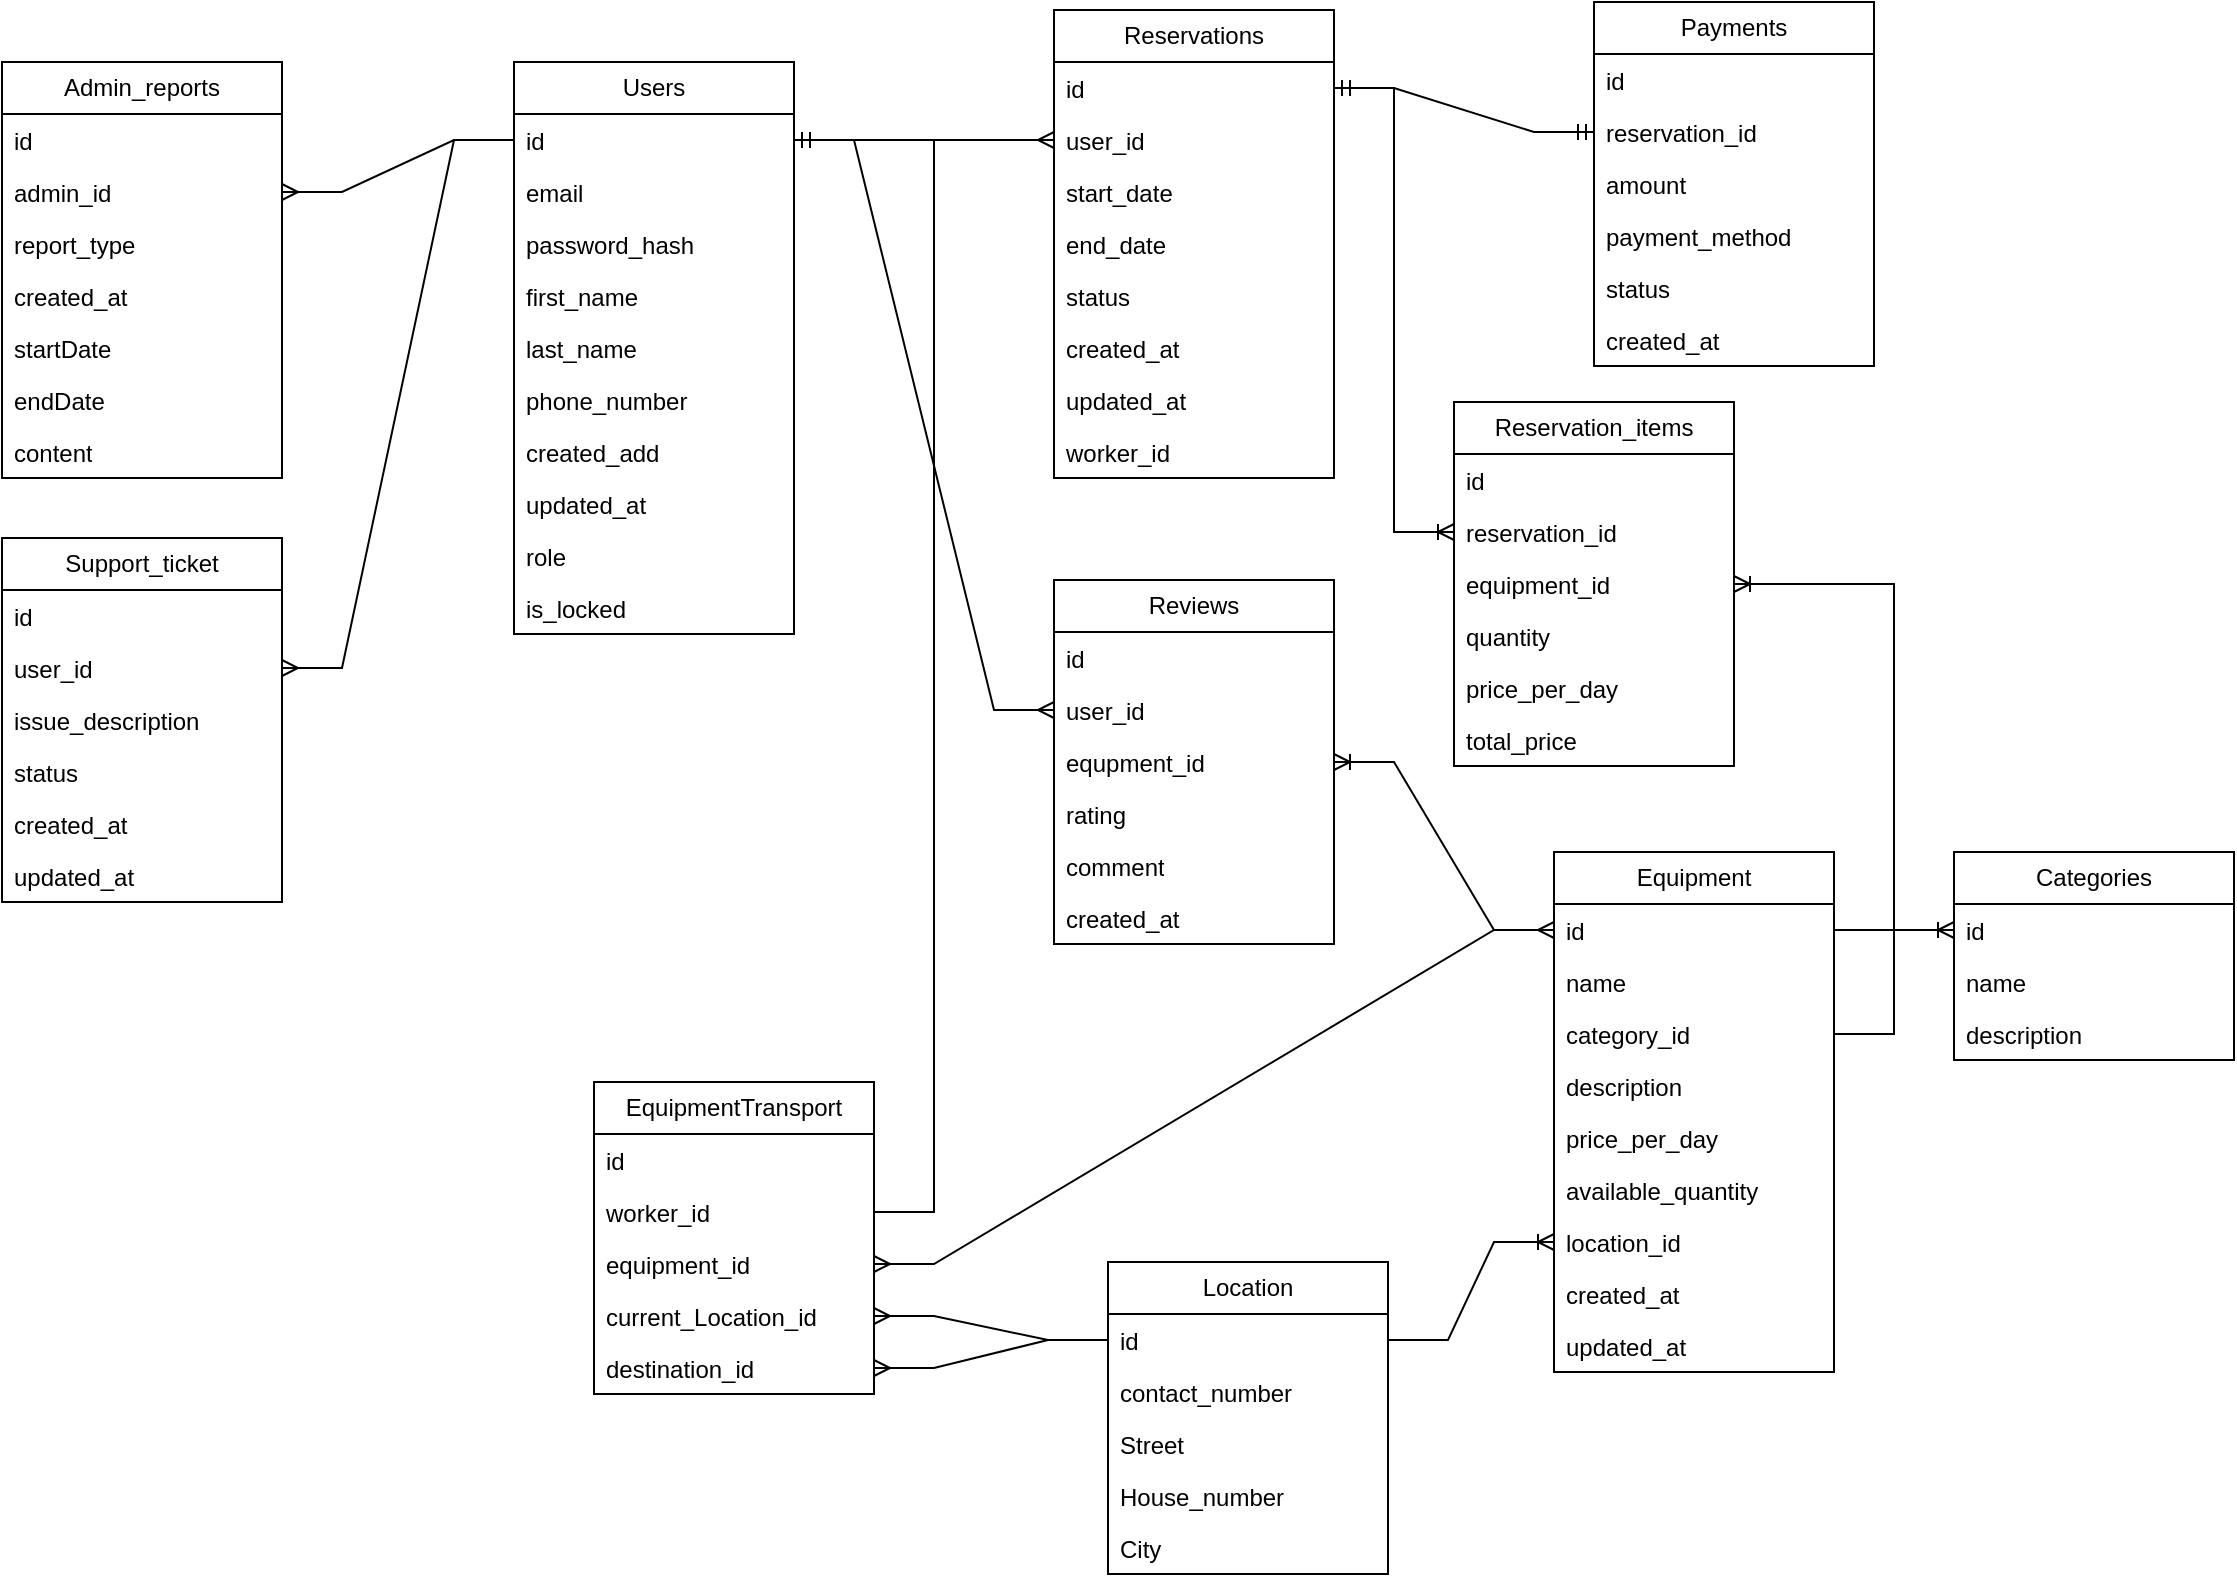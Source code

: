 <mxfile version="26.1.0">
  <diagram name="Strona-1" id="MyiOzyXwQdfnBbzx_jU6">
    <mxGraphModel dx="1634" dy="882" grid="1" gridSize="10" guides="1" tooltips="1" connect="1" arrows="1" fold="1" page="1" pageScale="1" pageWidth="827" pageHeight="1169" math="0" shadow="0">
      <root>
        <mxCell id="0" />
        <mxCell id="1" parent="0" />
        <mxCell id="W9ljbtYXkl2DSb1IsSb1-1" value="Users" style="swimlane;fontStyle=0;childLayout=stackLayout;horizontal=1;startSize=26;fillColor=none;horizontalStack=0;resizeParent=1;resizeParentMax=0;resizeLast=0;collapsible=1;marginBottom=0;whiteSpace=wrap;html=1;" parent="1" vertex="1">
          <mxGeometry x="530" y="60" width="140" height="286" as="geometry" />
        </mxCell>
        <mxCell id="W9ljbtYXkl2DSb1IsSb1-2" value="id" style="text;strokeColor=none;fillColor=none;align=left;verticalAlign=top;spacingLeft=4;spacingRight=4;overflow=hidden;rotatable=0;points=[[0,0.5],[1,0.5]];portConstraint=eastwest;whiteSpace=wrap;html=1;" parent="W9ljbtYXkl2DSb1IsSb1-1" vertex="1">
          <mxGeometry y="26" width="140" height="26" as="geometry" />
        </mxCell>
        <mxCell id="W9ljbtYXkl2DSb1IsSb1-19" value="email" style="text;strokeColor=none;fillColor=none;align=left;verticalAlign=top;spacingLeft=4;spacingRight=4;overflow=hidden;rotatable=0;points=[[0,0.5],[1,0.5]];portConstraint=eastwest;whiteSpace=wrap;html=1;" parent="W9ljbtYXkl2DSb1IsSb1-1" vertex="1">
          <mxGeometry y="52" width="140" height="26" as="geometry" />
        </mxCell>
        <mxCell id="W9ljbtYXkl2DSb1IsSb1-18" value="password_hash" style="text;strokeColor=none;fillColor=none;align=left;verticalAlign=top;spacingLeft=4;spacingRight=4;overflow=hidden;rotatable=0;points=[[0,0.5],[1,0.5]];portConstraint=eastwest;whiteSpace=wrap;html=1;" parent="W9ljbtYXkl2DSb1IsSb1-1" vertex="1">
          <mxGeometry y="78" width="140" height="26" as="geometry" />
        </mxCell>
        <mxCell id="W9ljbtYXkl2DSb1IsSb1-17" value="first_name" style="text;strokeColor=none;fillColor=none;align=left;verticalAlign=top;spacingLeft=4;spacingRight=4;overflow=hidden;rotatable=0;points=[[0,0.5],[1,0.5]];portConstraint=eastwest;whiteSpace=wrap;html=1;" parent="W9ljbtYXkl2DSb1IsSb1-1" vertex="1">
          <mxGeometry y="104" width="140" height="26" as="geometry" />
        </mxCell>
        <mxCell id="W9ljbtYXkl2DSb1IsSb1-16" value="last_name" style="text;strokeColor=none;fillColor=none;align=left;verticalAlign=top;spacingLeft=4;spacingRight=4;overflow=hidden;rotatable=0;points=[[0,0.5],[1,0.5]];portConstraint=eastwest;whiteSpace=wrap;html=1;" parent="W9ljbtYXkl2DSb1IsSb1-1" vertex="1">
          <mxGeometry y="130" width="140" height="26" as="geometry" />
        </mxCell>
        <mxCell id="W9ljbtYXkl2DSb1IsSb1-15" value="phone_number" style="text;strokeColor=none;fillColor=none;align=left;verticalAlign=top;spacingLeft=4;spacingRight=4;overflow=hidden;rotatable=0;points=[[0,0.5],[1,0.5]];portConstraint=eastwest;whiteSpace=wrap;html=1;" parent="W9ljbtYXkl2DSb1IsSb1-1" vertex="1">
          <mxGeometry y="156" width="140" height="26" as="geometry" />
        </mxCell>
        <mxCell id="W9ljbtYXkl2DSb1IsSb1-14" value="created_add" style="text;strokeColor=none;fillColor=none;align=left;verticalAlign=top;spacingLeft=4;spacingRight=4;overflow=hidden;rotatable=0;points=[[0,0.5],[1,0.5]];portConstraint=eastwest;whiteSpace=wrap;html=1;" parent="W9ljbtYXkl2DSb1IsSb1-1" vertex="1">
          <mxGeometry y="182" width="140" height="26" as="geometry" />
        </mxCell>
        <mxCell id="W9ljbtYXkl2DSb1IsSb1-13" value="updated_at" style="text;strokeColor=none;fillColor=none;align=left;verticalAlign=top;spacingLeft=4;spacingRight=4;overflow=hidden;rotatable=0;points=[[0,0.5],[1,0.5]];portConstraint=eastwest;whiteSpace=wrap;html=1;" parent="W9ljbtYXkl2DSb1IsSb1-1" vertex="1">
          <mxGeometry y="208" width="140" height="26" as="geometry" />
        </mxCell>
        <mxCell id="S9X7vNT9gXtdapGMSR-D-1" value="role" style="text;strokeColor=none;fillColor=none;align=left;verticalAlign=top;spacingLeft=4;spacingRight=4;overflow=hidden;rotatable=0;points=[[0,0.5],[1,0.5]];portConstraint=eastwest;whiteSpace=wrap;html=1;" parent="W9ljbtYXkl2DSb1IsSb1-1" vertex="1">
          <mxGeometry y="234" width="140" height="26" as="geometry" />
        </mxCell>
        <mxCell id="S9X7vNT9gXtdapGMSR-D-2" value="is_locked" style="text;strokeColor=none;fillColor=none;align=left;verticalAlign=top;spacingLeft=4;spacingRight=4;overflow=hidden;rotatable=0;points=[[0,0.5],[1,0.5]];portConstraint=eastwest;whiteSpace=wrap;html=1;" parent="W9ljbtYXkl2DSb1IsSb1-1" vertex="1">
          <mxGeometry y="260" width="140" height="26" as="geometry" />
        </mxCell>
        <mxCell id="W9ljbtYXkl2DSb1IsSb1-31" value="Equipment" style="swimlane;fontStyle=0;childLayout=stackLayout;horizontal=1;startSize=26;fillColor=none;horizontalStack=0;resizeParent=1;resizeParentMax=0;resizeLast=0;collapsible=1;marginBottom=0;whiteSpace=wrap;html=1;" parent="1" vertex="1">
          <mxGeometry x="1050" y="455" width="140" height="260" as="geometry" />
        </mxCell>
        <mxCell id="W9ljbtYXkl2DSb1IsSb1-32" value="id" style="text;strokeColor=none;fillColor=none;align=left;verticalAlign=top;spacingLeft=4;spacingRight=4;overflow=hidden;rotatable=0;points=[[0,0.5],[1,0.5]];portConstraint=eastwest;whiteSpace=wrap;html=1;" parent="W9ljbtYXkl2DSb1IsSb1-31" vertex="1">
          <mxGeometry y="26" width="140" height="26" as="geometry" />
        </mxCell>
        <mxCell id="W9ljbtYXkl2DSb1IsSb1-33" value="name" style="text;strokeColor=none;fillColor=none;align=left;verticalAlign=top;spacingLeft=4;spacingRight=4;overflow=hidden;rotatable=0;points=[[0,0.5],[1,0.5]];portConstraint=eastwest;whiteSpace=wrap;html=1;" parent="W9ljbtYXkl2DSb1IsSb1-31" vertex="1">
          <mxGeometry y="52" width="140" height="26" as="geometry" />
        </mxCell>
        <mxCell id="W9ljbtYXkl2DSb1IsSb1-34" value="category_id" style="text;strokeColor=none;fillColor=none;align=left;verticalAlign=top;spacingLeft=4;spacingRight=4;overflow=hidden;rotatable=0;points=[[0,0.5],[1,0.5]];portConstraint=eastwest;whiteSpace=wrap;html=1;" parent="W9ljbtYXkl2DSb1IsSb1-31" vertex="1">
          <mxGeometry y="78" width="140" height="26" as="geometry" />
        </mxCell>
        <mxCell id="W9ljbtYXkl2DSb1IsSb1-40" value="description" style="text;strokeColor=none;fillColor=none;align=left;verticalAlign=top;spacingLeft=4;spacingRight=4;overflow=hidden;rotatable=0;points=[[0,0.5],[1,0.5]];portConstraint=eastwest;whiteSpace=wrap;html=1;" parent="W9ljbtYXkl2DSb1IsSb1-31" vertex="1">
          <mxGeometry y="104" width="140" height="26" as="geometry" />
        </mxCell>
        <mxCell id="W9ljbtYXkl2DSb1IsSb1-39" value="price_per_day" style="text;strokeColor=none;fillColor=none;align=left;verticalAlign=top;spacingLeft=4;spacingRight=4;overflow=hidden;rotatable=0;points=[[0,0.5],[1,0.5]];portConstraint=eastwest;whiteSpace=wrap;html=1;" parent="W9ljbtYXkl2DSb1IsSb1-31" vertex="1">
          <mxGeometry y="130" width="140" height="26" as="geometry" />
        </mxCell>
        <mxCell id="W9ljbtYXkl2DSb1IsSb1-38" value="available_quantity" style="text;strokeColor=none;fillColor=none;align=left;verticalAlign=top;spacingLeft=4;spacingRight=4;overflow=hidden;rotatable=0;points=[[0,0.5],[1,0.5]];portConstraint=eastwest;whiteSpace=wrap;html=1;" parent="W9ljbtYXkl2DSb1IsSb1-31" vertex="1">
          <mxGeometry y="156" width="140" height="26" as="geometry" />
        </mxCell>
        <mxCell id="W9ljbtYXkl2DSb1IsSb1-37" value="location_id" style="text;strokeColor=none;fillColor=none;align=left;verticalAlign=top;spacingLeft=4;spacingRight=4;overflow=hidden;rotatable=0;points=[[0,0.5],[1,0.5]];portConstraint=eastwest;whiteSpace=wrap;html=1;" parent="W9ljbtYXkl2DSb1IsSb1-31" vertex="1">
          <mxGeometry y="182" width="140" height="26" as="geometry" />
        </mxCell>
        <mxCell id="W9ljbtYXkl2DSb1IsSb1-36" value="created_at" style="text;strokeColor=none;fillColor=none;align=left;verticalAlign=top;spacingLeft=4;spacingRight=4;overflow=hidden;rotatable=0;points=[[0,0.5],[1,0.5]];portConstraint=eastwest;whiteSpace=wrap;html=1;" parent="W9ljbtYXkl2DSb1IsSb1-31" vertex="1">
          <mxGeometry y="208" width="140" height="26" as="geometry" />
        </mxCell>
        <mxCell id="W9ljbtYXkl2DSb1IsSb1-35" value="updated_at" style="text;strokeColor=none;fillColor=none;align=left;verticalAlign=top;spacingLeft=4;spacingRight=4;overflow=hidden;rotatable=0;points=[[0,0.5],[1,0.5]];portConstraint=eastwest;whiteSpace=wrap;html=1;" parent="W9ljbtYXkl2DSb1IsSb1-31" vertex="1">
          <mxGeometry y="234" width="140" height="26" as="geometry" />
        </mxCell>
        <mxCell id="W9ljbtYXkl2DSb1IsSb1-41" value="Categories" style="swimlane;fontStyle=0;childLayout=stackLayout;horizontal=1;startSize=26;fillColor=none;horizontalStack=0;resizeParent=1;resizeParentMax=0;resizeLast=0;collapsible=1;marginBottom=0;whiteSpace=wrap;html=1;" parent="1" vertex="1">
          <mxGeometry x="1250" y="455" width="140" height="104" as="geometry" />
        </mxCell>
        <mxCell id="W9ljbtYXkl2DSb1IsSb1-42" value="id" style="text;strokeColor=none;fillColor=none;align=left;verticalAlign=top;spacingLeft=4;spacingRight=4;overflow=hidden;rotatable=0;points=[[0,0.5],[1,0.5]];portConstraint=eastwest;whiteSpace=wrap;html=1;" parent="W9ljbtYXkl2DSb1IsSb1-41" vertex="1">
          <mxGeometry y="26" width="140" height="26" as="geometry" />
        </mxCell>
        <mxCell id="W9ljbtYXkl2DSb1IsSb1-43" value="name" style="text;strokeColor=none;fillColor=none;align=left;verticalAlign=top;spacingLeft=4;spacingRight=4;overflow=hidden;rotatable=0;points=[[0,0.5],[1,0.5]];portConstraint=eastwest;whiteSpace=wrap;html=1;" parent="W9ljbtYXkl2DSb1IsSb1-41" vertex="1">
          <mxGeometry y="52" width="140" height="26" as="geometry" />
        </mxCell>
        <mxCell id="W9ljbtYXkl2DSb1IsSb1-44" value="description" style="text;strokeColor=none;fillColor=none;align=left;verticalAlign=top;spacingLeft=4;spacingRight=4;overflow=hidden;rotatable=0;points=[[0,0.5],[1,0.5]];portConstraint=eastwest;whiteSpace=wrap;html=1;" parent="W9ljbtYXkl2DSb1IsSb1-41" vertex="1">
          <mxGeometry y="78" width="140" height="26" as="geometry" />
        </mxCell>
        <mxCell id="W9ljbtYXkl2DSb1IsSb1-45" value="Reservations" style="swimlane;fontStyle=0;childLayout=stackLayout;horizontal=1;startSize=26;fillColor=none;horizontalStack=0;resizeParent=1;resizeParentMax=0;resizeLast=0;collapsible=1;marginBottom=0;whiteSpace=wrap;html=1;" parent="1" vertex="1">
          <mxGeometry x="800" y="34" width="140" height="234" as="geometry" />
        </mxCell>
        <mxCell id="W9ljbtYXkl2DSb1IsSb1-46" value="id&lt;span style=&quot;white-space: pre;&quot;&gt;&#x9;&lt;/span&gt;&lt;span style=&quot;white-space: pre;&quot;&gt;&#x9;&lt;/span&gt;" style="text;strokeColor=none;fillColor=none;align=left;verticalAlign=top;spacingLeft=4;spacingRight=4;overflow=hidden;rotatable=0;points=[[0,0.5],[1,0.5]];portConstraint=eastwest;whiteSpace=wrap;html=1;" parent="W9ljbtYXkl2DSb1IsSb1-45" vertex="1">
          <mxGeometry y="26" width="140" height="26" as="geometry" />
        </mxCell>
        <mxCell id="W9ljbtYXkl2DSb1IsSb1-47" value="user_id" style="text;strokeColor=none;fillColor=none;align=left;verticalAlign=top;spacingLeft=4;spacingRight=4;overflow=hidden;rotatable=0;points=[[0,0.5],[1,0.5]];portConstraint=eastwest;whiteSpace=wrap;html=1;" parent="W9ljbtYXkl2DSb1IsSb1-45" vertex="1">
          <mxGeometry y="52" width="140" height="26" as="geometry" />
        </mxCell>
        <mxCell id="W9ljbtYXkl2DSb1IsSb1-48" value="start_date" style="text;strokeColor=none;fillColor=none;align=left;verticalAlign=top;spacingLeft=4;spacingRight=4;overflow=hidden;rotatable=0;points=[[0,0.5],[1,0.5]];portConstraint=eastwest;whiteSpace=wrap;html=1;" parent="W9ljbtYXkl2DSb1IsSb1-45" vertex="1">
          <mxGeometry y="78" width="140" height="26" as="geometry" />
        </mxCell>
        <mxCell id="W9ljbtYXkl2DSb1IsSb1-49" value="end_date" style="text;strokeColor=none;fillColor=none;align=left;verticalAlign=top;spacingLeft=4;spacingRight=4;overflow=hidden;rotatable=0;points=[[0,0.5],[1,0.5]];portConstraint=eastwest;whiteSpace=wrap;html=1;" parent="W9ljbtYXkl2DSb1IsSb1-45" vertex="1">
          <mxGeometry y="104" width="140" height="26" as="geometry" />
        </mxCell>
        <mxCell id="W9ljbtYXkl2DSb1IsSb1-50" value="status" style="text;strokeColor=none;fillColor=none;align=left;verticalAlign=top;spacingLeft=4;spacingRight=4;overflow=hidden;rotatable=0;points=[[0,0.5],[1,0.5]];portConstraint=eastwest;whiteSpace=wrap;html=1;" parent="W9ljbtYXkl2DSb1IsSb1-45" vertex="1">
          <mxGeometry y="130" width="140" height="26" as="geometry" />
        </mxCell>
        <mxCell id="W9ljbtYXkl2DSb1IsSb1-51" value="created_at" style="text;strokeColor=none;fillColor=none;align=left;verticalAlign=top;spacingLeft=4;spacingRight=4;overflow=hidden;rotatable=0;points=[[0,0.5],[1,0.5]];portConstraint=eastwest;whiteSpace=wrap;html=1;" parent="W9ljbtYXkl2DSb1IsSb1-45" vertex="1">
          <mxGeometry y="156" width="140" height="26" as="geometry" />
        </mxCell>
        <mxCell id="W9ljbtYXkl2DSb1IsSb1-52" value="updated_at" style="text;strokeColor=none;fillColor=none;align=left;verticalAlign=top;spacingLeft=4;spacingRight=4;overflow=hidden;rotatable=0;points=[[0,0.5],[1,0.5]];portConstraint=eastwest;whiteSpace=wrap;html=1;" parent="W9ljbtYXkl2DSb1IsSb1-45" vertex="1">
          <mxGeometry y="182" width="140" height="26" as="geometry" />
        </mxCell>
        <mxCell id="W9ljbtYXkl2DSb1IsSb1-105" value="worker_id" style="text;strokeColor=none;fillColor=none;align=left;verticalAlign=top;spacingLeft=4;spacingRight=4;overflow=hidden;rotatable=0;points=[[0,0.5],[1,0.5]];portConstraint=eastwest;whiteSpace=wrap;html=1;" parent="W9ljbtYXkl2DSb1IsSb1-45" vertex="1">
          <mxGeometry y="208" width="140" height="26" as="geometry" />
        </mxCell>
        <mxCell id="W9ljbtYXkl2DSb1IsSb1-56" value="Reservation_items" style="swimlane;fontStyle=0;childLayout=stackLayout;horizontal=1;startSize=26;fillColor=none;horizontalStack=0;resizeParent=1;resizeParentMax=0;resizeLast=0;collapsible=1;marginBottom=0;whiteSpace=wrap;html=1;" parent="1" vertex="1">
          <mxGeometry x="1000" y="230" width="140" height="182" as="geometry" />
        </mxCell>
        <mxCell id="W9ljbtYXkl2DSb1IsSb1-57" value="id" style="text;strokeColor=none;fillColor=none;align=left;verticalAlign=top;spacingLeft=4;spacingRight=4;overflow=hidden;rotatable=0;points=[[0,0.5],[1,0.5]];portConstraint=eastwest;whiteSpace=wrap;html=1;" parent="W9ljbtYXkl2DSb1IsSb1-56" vertex="1">
          <mxGeometry y="26" width="140" height="26" as="geometry" />
        </mxCell>
        <mxCell id="W9ljbtYXkl2DSb1IsSb1-58" value="reservation_id" style="text;strokeColor=none;fillColor=none;align=left;verticalAlign=top;spacingLeft=4;spacingRight=4;overflow=hidden;rotatable=0;points=[[0,0.5],[1,0.5]];portConstraint=eastwest;whiteSpace=wrap;html=1;" parent="W9ljbtYXkl2DSb1IsSb1-56" vertex="1">
          <mxGeometry y="52" width="140" height="26" as="geometry" />
        </mxCell>
        <mxCell id="W9ljbtYXkl2DSb1IsSb1-59" value="equipment_id" style="text;strokeColor=none;fillColor=none;align=left;verticalAlign=top;spacingLeft=4;spacingRight=4;overflow=hidden;rotatable=0;points=[[0,0.5],[1,0.5]];portConstraint=eastwest;whiteSpace=wrap;html=1;" parent="W9ljbtYXkl2DSb1IsSb1-56" vertex="1">
          <mxGeometry y="78" width="140" height="26" as="geometry" />
        </mxCell>
        <mxCell id="W9ljbtYXkl2DSb1IsSb1-60" value="quantity" style="text;strokeColor=none;fillColor=none;align=left;verticalAlign=top;spacingLeft=4;spacingRight=4;overflow=hidden;rotatable=0;points=[[0,0.5],[1,0.5]];portConstraint=eastwest;whiteSpace=wrap;html=1;" parent="W9ljbtYXkl2DSb1IsSb1-56" vertex="1">
          <mxGeometry y="104" width="140" height="26" as="geometry" />
        </mxCell>
        <mxCell id="W9ljbtYXkl2DSb1IsSb1-61" value="price_per_day" style="text;strokeColor=none;fillColor=none;align=left;verticalAlign=top;spacingLeft=4;spacingRight=4;overflow=hidden;rotatable=0;points=[[0,0.5],[1,0.5]];portConstraint=eastwest;whiteSpace=wrap;html=1;" parent="W9ljbtYXkl2DSb1IsSb1-56" vertex="1">
          <mxGeometry y="130" width="140" height="26" as="geometry" />
        </mxCell>
        <mxCell id="W9ljbtYXkl2DSb1IsSb1-62" value="total_price" style="text;strokeColor=none;fillColor=none;align=left;verticalAlign=top;spacingLeft=4;spacingRight=4;overflow=hidden;rotatable=0;points=[[0,0.5],[1,0.5]];portConstraint=eastwest;whiteSpace=wrap;html=1;" parent="W9ljbtYXkl2DSb1IsSb1-56" vertex="1">
          <mxGeometry y="156" width="140" height="26" as="geometry" />
        </mxCell>
        <mxCell id="W9ljbtYXkl2DSb1IsSb1-63" value="Payments" style="swimlane;fontStyle=0;childLayout=stackLayout;horizontal=1;startSize=26;fillColor=none;horizontalStack=0;resizeParent=1;resizeParentMax=0;resizeLast=0;collapsible=1;marginBottom=0;whiteSpace=wrap;html=1;" parent="1" vertex="1">
          <mxGeometry x="1070" y="30" width="140" height="182" as="geometry" />
        </mxCell>
        <mxCell id="W9ljbtYXkl2DSb1IsSb1-64" value="id" style="text;strokeColor=none;fillColor=none;align=left;verticalAlign=top;spacingLeft=4;spacingRight=4;overflow=hidden;rotatable=0;points=[[0,0.5],[1,0.5]];portConstraint=eastwest;whiteSpace=wrap;html=1;" parent="W9ljbtYXkl2DSb1IsSb1-63" vertex="1">
          <mxGeometry y="26" width="140" height="26" as="geometry" />
        </mxCell>
        <mxCell id="W9ljbtYXkl2DSb1IsSb1-65" value="reservation_id" style="text;strokeColor=none;fillColor=none;align=left;verticalAlign=top;spacingLeft=4;spacingRight=4;overflow=hidden;rotatable=0;points=[[0,0.5],[1,0.5]];portConstraint=eastwest;whiteSpace=wrap;html=1;" parent="W9ljbtYXkl2DSb1IsSb1-63" vertex="1">
          <mxGeometry y="52" width="140" height="26" as="geometry" />
        </mxCell>
        <mxCell id="W9ljbtYXkl2DSb1IsSb1-66" value="amount" style="text;strokeColor=none;fillColor=none;align=left;verticalAlign=top;spacingLeft=4;spacingRight=4;overflow=hidden;rotatable=0;points=[[0,0.5],[1,0.5]];portConstraint=eastwest;whiteSpace=wrap;html=1;" parent="W9ljbtYXkl2DSb1IsSb1-63" vertex="1">
          <mxGeometry y="78" width="140" height="26" as="geometry" />
        </mxCell>
        <mxCell id="W9ljbtYXkl2DSb1IsSb1-67" value="payment_method" style="text;strokeColor=none;fillColor=none;align=left;verticalAlign=top;spacingLeft=4;spacingRight=4;overflow=hidden;rotatable=0;points=[[0,0.5],[1,0.5]];portConstraint=eastwest;whiteSpace=wrap;html=1;" parent="W9ljbtYXkl2DSb1IsSb1-63" vertex="1">
          <mxGeometry y="104" width="140" height="26" as="geometry" />
        </mxCell>
        <mxCell id="W9ljbtYXkl2DSb1IsSb1-68" value="status" style="text;strokeColor=none;fillColor=none;align=left;verticalAlign=top;spacingLeft=4;spacingRight=4;overflow=hidden;rotatable=0;points=[[0,0.5],[1,0.5]];portConstraint=eastwest;whiteSpace=wrap;html=1;" parent="W9ljbtYXkl2DSb1IsSb1-63" vertex="1">
          <mxGeometry y="130" width="140" height="26" as="geometry" />
        </mxCell>
        <mxCell id="W9ljbtYXkl2DSb1IsSb1-69" value="created_at" style="text;strokeColor=none;fillColor=none;align=left;verticalAlign=top;spacingLeft=4;spacingRight=4;overflow=hidden;rotatable=0;points=[[0,0.5],[1,0.5]];portConstraint=eastwest;whiteSpace=wrap;html=1;" parent="W9ljbtYXkl2DSb1IsSb1-63" vertex="1">
          <mxGeometry y="156" width="140" height="26" as="geometry" />
        </mxCell>
        <mxCell id="W9ljbtYXkl2DSb1IsSb1-70" value="Reviews" style="swimlane;fontStyle=0;childLayout=stackLayout;horizontal=1;startSize=26;fillColor=none;horizontalStack=0;resizeParent=1;resizeParentMax=0;resizeLast=0;collapsible=1;marginBottom=0;whiteSpace=wrap;html=1;" parent="1" vertex="1">
          <mxGeometry x="800" y="319" width="140" height="182" as="geometry" />
        </mxCell>
        <mxCell id="W9ljbtYXkl2DSb1IsSb1-71" value="id" style="text;strokeColor=none;fillColor=none;align=left;verticalAlign=top;spacingLeft=4;spacingRight=4;overflow=hidden;rotatable=0;points=[[0,0.5],[1,0.5]];portConstraint=eastwest;whiteSpace=wrap;html=1;" parent="W9ljbtYXkl2DSb1IsSb1-70" vertex="1">
          <mxGeometry y="26" width="140" height="26" as="geometry" />
        </mxCell>
        <mxCell id="W9ljbtYXkl2DSb1IsSb1-72" value="user_id" style="text;strokeColor=none;fillColor=none;align=left;verticalAlign=top;spacingLeft=4;spacingRight=4;overflow=hidden;rotatable=0;points=[[0,0.5],[1,0.5]];portConstraint=eastwest;whiteSpace=wrap;html=1;" parent="W9ljbtYXkl2DSb1IsSb1-70" vertex="1">
          <mxGeometry y="52" width="140" height="26" as="geometry" />
        </mxCell>
        <mxCell id="W9ljbtYXkl2DSb1IsSb1-73" value="equpment_id" style="text;strokeColor=none;fillColor=none;align=left;verticalAlign=top;spacingLeft=4;spacingRight=4;overflow=hidden;rotatable=0;points=[[0,0.5],[1,0.5]];portConstraint=eastwest;whiteSpace=wrap;html=1;" parent="W9ljbtYXkl2DSb1IsSb1-70" vertex="1">
          <mxGeometry y="78" width="140" height="26" as="geometry" />
        </mxCell>
        <mxCell id="W9ljbtYXkl2DSb1IsSb1-74" value="rating" style="text;strokeColor=none;fillColor=none;align=left;verticalAlign=top;spacingLeft=4;spacingRight=4;overflow=hidden;rotatable=0;points=[[0,0.5],[1,0.5]];portConstraint=eastwest;whiteSpace=wrap;html=1;" parent="W9ljbtYXkl2DSb1IsSb1-70" vertex="1">
          <mxGeometry y="104" width="140" height="26" as="geometry" />
        </mxCell>
        <mxCell id="W9ljbtYXkl2DSb1IsSb1-75" value="comment" style="text;strokeColor=none;fillColor=none;align=left;verticalAlign=top;spacingLeft=4;spacingRight=4;overflow=hidden;rotatable=0;points=[[0,0.5],[1,0.5]];portConstraint=eastwest;whiteSpace=wrap;html=1;" parent="W9ljbtYXkl2DSb1IsSb1-70" vertex="1">
          <mxGeometry y="130" width="140" height="26" as="geometry" />
        </mxCell>
        <mxCell id="W9ljbtYXkl2DSb1IsSb1-76" value="created_at" style="text;strokeColor=none;fillColor=none;align=left;verticalAlign=top;spacingLeft=4;spacingRight=4;overflow=hidden;rotatable=0;points=[[0,0.5],[1,0.5]];portConstraint=eastwest;whiteSpace=wrap;html=1;" parent="W9ljbtYXkl2DSb1IsSb1-70" vertex="1">
          <mxGeometry y="156" width="140" height="26" as="geometry" />
        </mxCell>
        <mxCell id="W9ljbtYXkl2DSb1IsSb1-78" value="Admin_reports" style="swimlane;fontStyle=0;childLayout=stackLayout;horizontal=1;startSize=26;fillColor=none;horizontalStack=0;resizeParent=1;resizeParentMax=0;resizeLast=0;collapsible=1;marginBottom=0;whiteSpace=wrap;html=1;" parent="1" vertex="1">
          <mxGeometry x="274" y="60" width="140" height="208" as="geometry" />
        </mxCell>
        <mxCell id="W9ljbtYXkl2DSb1IsSb1-79" value="id" style="text;strokeColor=none;fillColor=none;align=left;verticalAlign=top;spacingLeft=4;spacingRight=4;overflow=hidden;rotatable=0;points=[[0,0.5],[1,0.5]];portConstraint=eastwest;whiteSpace=wrap;html=1;" parent="W9ljbtYXkl2DSb1IsSb1-78" vertex="1">
          <mxGeometry y="26" width="140" height="26" as="geometry" />
        </mxCell>
        <mxCell id="W9ljbtYXkl2DSb1IsSb1-80" value="admin_id" style="text;strokeColor=none;fillColor=none;align=left;verticalAlign=top;spacingLeft=4;spacingRight=4;overflow=hidden;rotatable=0;points=[[0,0.5],[1,0.5]];portConstraint=eastwest;whiteSpace=wrap;html=1;" parent="W9ljbtYXkl2DSb1IsSb1-78" vertex="1">
          <mxGeometry y="52" width="140" height="26" as="geometry" />
        </mxCell>
        <mxCell id="W9ljbtYXkl2DSb1IsSb1-81" value="report_type" style="text;strokeColor=none;fillColor=none;align=left;verticalAlign=top;spacingLeft=4;spacingRight=4;overflow=hidden;rotatable=0;points=[[0,0.5],[1,0.5]];portConstraint=eastwest;whiteSpace=wrap;html=1;" parent="W9ljbtYXkl2DSb1IsSb1-78" vertex="1">
          <mxGeometry y="78" width="140" height="26" as="geometry" />
        </mxCell>
        <mxCell id="W9ljbtYXkl2DSb1IsSb1-82" value="created_at" style="text;strokeColor=none;fillColor=none;align=left;verticalAlign=top;spacingLeft=4;spacingRight=4;overflow=hidden;rotatable=0;points=[[0,0.5],[1,0.5]];portConstraint=eastwest;whiteSpace=wrap;html=1;" parent="W9ljbtYXkl2DSb1IsSb1-78" vertex="1">
          <mxGeometry y="104" width="140" height="26" as="geometry" />
        </mxCell>
        <mxCell id="W9ljbtYXkl2DSb1IsSb1-83" value="startDate" style="text;strokeColor=none;fillColor=none;align=left;verticalAlign=top;spacingLeft=4;spacingRight=4;overflow=hidden;rotatable=0;points=[[0,0.5],[1,0.5]];portConstraint=eastwest;whiteSpace=wrap;html=1;" parent="W9ljbtYXkl2DSb1IsSb1-78" vertex="1">
          <mxGeometry y="130" width="140" height="26" as="geometry" />
        </mxCell>
        <mxCell id="W9ljbtYXkl2DSb1IsSb1-84" value="endDate" style="text;strokeColor=none;fillColor=none;align=left;verticalAlign=top;spacingLeft=4;spacingRight=4;overflow=hidden;rotatable=0;points=[[0,0.5],[1,0.5]];portConstraint=eastwest;whiteSpace=wrap;html=1;" parent="W9ljbtYXkl2DSb1IsSb1-78" vertex="1">
          <mxGeometry y="156" width="140" height="26" as="geometry" />
        </mxCell>
        <mxCell id="W9ljbtYXkl2DSb1IsSb1-87" value="content" style="text;strokeColor=none;fillColor=none;align=left;verticalAlign=top;spacingLeft=4;spacingRight=4;overflow=hidden;rotatable=0;points=[[0,0.5],[1,0.5]];portConstraint=eastwest;whiteSpace=wrap;html=1;" parent="W9ljbtYXkl2DSb1IsSb1-78" vertex="1">
          <mxGeometry y="182" width="140" height="26" as="geometry" />
        </mxCell>
        <mxCell id="W9ljbtYXkl2DSb1IsSb1-88" value="Support_ticket" style="swimlane;fontStyle=0;childLayout=stackLayout;horizontal=1;startSize=26;fillColor=none;horizontalStack=0;resizeParent=1;resizeParentMax=0;resizeLast=0;collapsible=1;marginBottom=0;whiteSpace=wrap;html=1;" parent="1" vertex="1">
          <mxGeometry x="274" y="298" width="140" height="182" as="geometry" />
        </mxCell>
        <mxCell id="W9ljbtYXkl2DSb1IsSb1-89" value="id&lt;span style=&quot;white-space: pre;&quot;&gt;&#x9;&lt;/span&gt;&lt;span style=&quot;white-space: pre;&quot;&gt;&#x9;&lt;/span&gt;" style="text;strokeColor=none;fillColor=none;align=left;verticalAlign=top;spacingLeft=4;spacingRight=4;overflow=hidden;rotatable=0;points=[[0,0.5],[1,0.5]];portConstraint=eastwest;whiteSpace=wrap;html=1;" parent="W9ljbtYXkl2DSb1IsSb1-88" vertex="1">
          <mxGeometry y="26" width="140" height="26" as="geometry" />
        </mxCell>
        <mxCell id="W9ljbtYXkl2DSb1IsSb1-90" value="user_id" style="text;strokeColor=none;fillColor=none;align=left;verticalAlign=top;spacingLeft=4;spacingRight=4;overflow=hidden;rotatable=0;points=[[0,0.5],[1,0.5]];portConstraint=eastwest;whiteSpace=wrap;html=1;" parent="W9ljbtYXkl2DSb1IsSb1-88" vertex="1">
          <mxGeometry y="52" width="140" height="26" as="geometry" />
        </mxCell>
        <mxCell id="W9ljbtYXkl2DSb1IsSb1-91" value="issue_description" style="text;strokeColor=none;fillColor=none;align=left;verticalAlign=top;spacingLeft=4;spacingRight=4;overflow=hidden;rotatable=0;points=[[0,0.5],[1,0.5]];portConstraint=eastwest;whiteSpace=wrap;html=1;" parent="W9ljbtYXkl2DSb1IsSb1-88" vertex="1">
          <mxGeometry y="78" width="140" height="26" as="geometry" />
        </mxCell>
        <mxCell id="W9ljbtYXkl2DSb1IsSb1-92" value="status" style="text;strokeColor=none;fillColor=none;align=left;verticalAlign=top;spacingLeft=4;spacingRight=4;overflow=hidden;rotatable=0;points=[[0,0.5],[1,0.5]];portConstraint=eastwest;whiteSpace=wrap;html=1;" parent="W9ljbtYXkl2DSb1IsSb1-88" vertex="1">
          <mxGeometry y="104" width="140" height="26" as="geometry" />
        </mxCell>
        <mxCell id="W9ljbtYXkl2DSb1IsSb1-93" value="created_at" style="text;strokeColor=none;fillColor=none;align=left;verticalAlign=top;spacingLeft=4;spacingRight=4;overflow=hidden;rotatable=0;points=[[0,0.5],[1,0.5]];portConstraint=eastwest;whiteSpace=wrap;html=1;" parent="W9ljbtYXkl2DSb1IsSb1-88" vertex="1">
          <mxGeometry y="130" width="140" height="26" as="geometry" />
        </mxCell>
        <mxCell id="W9ljbtYXkl2DSb1IsSb1-94" value="updated_at" style="text;strokeColor=none;fillColor=none;align=left;verticalAlign=top;spacingLeft=4;spacingRight=4;overflow=hidden;rotatable=0;points=[[0,0.5],[1,0.5]];portConstraint=eastwest;whiteSpace=wrap;html=1;" parent="W9ljbtYXkl2DSb1IsSb1-88" vertex="1">
          <mxGeometry y="156" width="140" height="26" as="geometry" />
        </mxCell>
        <mxCell id="W9ljbtYXkl2DSb1IsSb1-113" value="" style="edgeStyle=entityRelationEdgeStyle;fontSize=12;html=1;endArrow=ERmany;rounded=0;exitX=1;exitY=0.5;exitDx=0;exitDy=0;entryX=0;entryY=0.5;entryDx=0;entryDy=0;" parent="1" source="W9ljbtYXkl2DSb1IsSb1-2" target="W9ljbtYXkl2DSb1IsSb1-47" edge="1">
          <mxGeometry width="100" height="100" relative="1" as="geometry">
            <mxPoint x="520" y="460" as="sourcePoint" />
            <mxPoint x="620" y="360" as="targetPoint" />
          </mxGeometry>
        </mxCell>
        <mxCell id="W9ljbtYXkl2DSb1IsSb1-114" value="" style="edgeStyle=entityRelationEdgeStyle;fontSize=12;html=1;endArrow=ERmany;rounded=0;exitX=0;exitY=0.5;exitDx=0;exitDy=0;entryX=1;entryY=0.5;entryDx=0;entryDy=0;" parent="1" source="W9ljbtYXkl2DSb1IsSb1-2" target="W9ljbtYXkl2DSb1IsSb1-90" edge="1">
          <mxGeometry width="100" height="100" relative="1" as="geometry">
            <mxPoint x="530" y="540" as="sourcePoint" />
            <mxPoint x="660" y="566" as="targetPoint" />
          </mxGeometry>
        </mxCell>
        <mxCell id="W9ljbtYXkl2DSb1IsSb1-115" value="" style="edgeStyle=entityRelationEdgeStyle;fontSize=12;html=1;endArrow=ERmany;rounded=0;exitX=0;exitY=0.5;exitDx=0;exitDy=0;entryX=1;entryY=0.5;entryDx=0;entryDy=0;" parent="1" source="W9ljbtYXkl2DSb1IsSb1-2" target="W9ljbtYXkl2DSb1IsSb1-80" edge="1">
          <mxGeometry width="100" height="100" relative="1" as="geometry">
            <mxPoint x="540" y="109" as="sourcePoint" />
            <mxPoint x="424" y="373" as="targetPoint" />
            <Array as="points">
              <mxPoint x="450" y="260" />
            </Array>
          </mxGeometry>
        </mxCell>
        <mxCell id="W9ljbtYXkl2DSb1IsSb1-116" value="" style="edgeStyle=entityRelationEdgeStyle;fontSize=12;html=1;endArrow=ERmany;rounded=0;exitX=1;exitY=0.5;exitDx=0;exitDy=0;entryX=0;entryY=0.5;entryDx=0;entryDy=0;" parent="1" source="W9ljbtYXkl2DSb1IsSb1-2" target="W9ljbtYXkl2DSb1IsSb1-72" edge="1">
          <mxGeometry width="100" height="100" relative="1" as="geometry">
            <mxPoint x="540" y="109" as="sourcePoint" />
            <mxPoint x="424" y="373" as="targetPoint" />
          </mxGeometry>
        </mxCell>
        <mxCell id="W9ljbtYXkl2DSb1IsSb1-118" value="" style="edgeStyle=entityRelationEdgeStyle;fontSize=12;html=1;endArrow=ERoneToMany;rounded=0;" parent="1" source="W9ljbtYXkl2DSb1IsSb1-46" target="W9ljbtYXkl2DSb1IsSb1-58" edge="1">
          <mxGeometry width="100" height="100" relative="1" as="geometry">
            <mxPoint x="890" y="460" as="sourcePoint" />
            <mxPoint x="1010" y="80" as="targetPoint" />
          </mxGeometry>
        </mxCell>
        <mxCell id="W9ljbtYXkl2DSb1IsSb1-119" value="" style="edgeStyle=entityRelationEdgeStyle;fontSize=12;html=1;endArrow=ERmandOne;startArrow=ERmandOne;rounded=0;entryX=0;entryY=0.5;entryDx=0;entryDy=0;exitX=1;exitY=0.5;exitDx=0;exitDy=0;" parent="1" source="W9ljbtYXkl2DSb1IsSb1-46" target="W9ljbtYXkl2DSb1IsSb1-65" edge="1">
          <mxGeometry width="100" height="100" relative="1" as="geometry">
            <mxPoint x="890" y="460" as="sourcePoint" />
            <mxPoint x="990" y="360" as="targetPoint" />
          </mxGeometry>
        </mxCell>
        <mxCell id="W9ljbtYXkl2DSb1IsSb1-120" value="" style="edgeStyle=entityRelationEdgeStyle;fontSize=12;html=1;endArrow=ERoneToMany;rounded=0;" parent="1" source="W9ljbtYXkl2DSb1IsSb1-32" target="W9ljbtYXkl2DSb1IsSb1-59" edge="1">
          <mxGeometry width="100" height="100" relative="1" as="geometry">
            <mxPoint x="1150" y="460" as="sourcePoint" />
            <mxPoint x="1250" y="360" as="targetPoint" />
          </mxGeometry>
        </mxCell>
        <mxCell id="W9ljbtYXkl2DSb1IsSb1-121" value="" style="edgeStyle=entityRelationEdgeStyle;fontSize=12;html=1;endArrow=ERoneToMany;rounded=0;" parent="1" source="W9ljbtYXkl2DSb1IsSb1-32" target="W9ljbtYXkl2DSb1IsSb1-73" edge="1">
          <mxGeometry width="100" height="100" relative="1" as="geometry">
            <mxPoint x="940" y="460" as="sourcePoint" />
            <mxPoint x="1040" y="360" as="targetPoint" />
          </mxGeometry>
        </mxCell>
        <mxCell id="W9ljbtYXkl2DSb1IsSb1-122" value="" style="edgeStyle=entityRelationEdgeStyle;fontSize=12;html=1;endArrow=ERoneToMany;rounded=0;" parent="1" source="W9ljbtYXkl2DSb1IsSb1-34" target="W9ljbtYXkl2DSb1IsSb1-42" edge="1">
          <mxGeometry width="100" height="100" relative="1" as="geometry">
            <mxPoint x="1110" y="460" as="sourcePoint" />
            <mxPoint x="1210" y="360" as="targetPoint" />
          </mxGeometry>
        </mxCell>
        <mxCell id="RllWHn6kEYd1qyyMGJiG-1" value="Location" style="swimlane;fontStyle=0;childLayout=stackLayout;horizontal=1;startSize=26;fillColor=none;horizontalStack=0;resizeParent=1;resizeParentMax=0;resizeLast=0;collapsible=1;marginBottom=0;whiteSpace=wrap;html=1;" parent="1" vertex="1">
          <mxGeometry x="827" y="660" width="140" height="156" as="geometry" />
        </mxCell>
        <mxCell id="RllWHn6kEYd1qyyMGJiG-2" value="id" style="text;strokeColor=none;fillColor=none;align=left;verticalAlign=top;spacingLeft=4;spacingRight=4;overflow=hidden;rotatable=0;points=[[0,0.5],[1,0.5]];portConstraint=eastwest;whiteSpace=wrap;html=1;" parent="RllWHn6kEYd1qyyMGJiG-1" vertex="1">
          <mxGeometry y="26" width="140" height="26" as="geometry" />
        </mxCell>
        <mxCell id="RllWHn6kEYd1qyyMGJiG-4" value="contact_number" style="text;strokeColor=none;fillColor=none;align=left;verticalAlign=top;spacingLeft=4;spacingRight=4;overflow=hidden;rotatable=0;points=[[0,0.5],[1,0.5]];portConstraint=eastwest;whiteSpace=wrap;html=1;" parent="RllWHn6kEYd1qyyMGJiG-1" vertex="1">
          <mxGeometry y="52" width="140" height="26" as="geometry" />
        </mxCell>
        <mxCell id="RllWHn6kEYd1qyyMGJiG-5" value="Street" style="text;strokeColor=none;fillColor=none;align=left;verticalAlign=top;spacingLeft=4;spacingRight=4;overflow=hidden;rotatable=0;points=[[0,0.5],[1,0.5]];portConstraint=eastwest;whiteSpace=wrap;html=1;" parent="RllWHn6kEYd1qyyMGJiG-1" vertex="1">
          <mxGeometry y="78" width="140" height="26" as="geometry" />
        </mxCell>
        <mxCell id="RllWHn6kEYd1qyyMGJiG-6" value="House_number" style="text;strokeColor=none;fillColor=none;align=left;verticalAlign=top;spacingLeft=4;spacingRight=4;overflow=hidden;rotatable=0;points=[[0,0.5],[1,0.5]];portConstraint=eastwest;whiteSpace=wrap;html=1;" parent="RllWHn6kEYd1qyyMGJiG-1" vertex="1">
          <mxGeometry y="104" width="140" height="26" as="geometry" />
        </mxCell>
        <mxCell id="RllWHn6kEYd1qyyMGJiG-7" value="City" style="text;strokeColor=none;fillColor=none;align=left;verticalAlign=top;spacingLeft=4;spacingRight=4;overflow=hidden;rotatable=0;points=[[0,0.5],[1,0.5]];portConstraint=eastwest;whiteSpace=wrap;html=1;" parent="RllWHn6kEYd1qyyMGJiG-1" vertex="1">
          <mxGeometry y="130" width="140" height="26" as="geometry" />
        </mxCell>
        <mxCell id="RllWHn6kEYd1qyyMGJiG-8" value="" style="edgeStyle=entityRelationEdgeStyle;fontSize=12;html=1;endArrow=ERoneToMany;rounded=0;entryX=0;entryY=0.5;entryDx=0;entryDy=0;" parent="1" source="RllWHn6kEYd1qyyMGJiG-2" target="W9ljbtYXkl2DSb1IsSb1-37" edge="1">
          <mxGeometry width="100" height="100" relative="1" as="geometry">
            <mxPoint x="680" y="520" as="sourcePoint" />
            <mxPoint x="780" y="420" as="targetPoint" />
          </mxGeometry>
        </mxCell>
        <mxCell id="X5DB1iJzQGn4VYM1CplL-1" value="EquipmentTransport" style="swimlane;fontStyle=0;childLayout=stackLayout;horizontal=1;startSize=26;fillColor=none;horizontalStack=0;resizeParent=1;resizeParentMax=0;resizeLast=0;collapsible=1;marginBottom=0;whiteSpace=wrap;html=1;" vertex="1" parent="1">
          <mxGeometry x="570" y="570" width="140" height="156" as="geometry" />
        </mxCell>
        <mxCell id="X5DB1iJzQGn4VYM1CplL-2" value="id" style="text;strokeColor=none;fillColor=none;align=left;verticalAlign=top;spacingLeft=4;spacingRight=4;overflow=hidden;rotatable=0;points=[[0,0.5],[1,0.5]];portConstraint=eastwest;whiteSpace=wrap;html=1;" vertex="1" parent="X5DB1iJzQGn4VYM1CplL-1">
          <mxGeometry y="26" width="140" height="26" as="geometry" />
        </mxCell>
        <mxCell id="X5DB1iJzQGn4VYM1CplL-3" value="worker_id" style="text;strokeColor=none;fillColor=none;align=left;verticalAlign=top;spacingLeft=4;spacingRight=4;overflow=hidden;rotatable=0;points=[[0,0.5],[1,0.5]];portConstraint=eastwest;whiteSpace=wrap;html=1;" vertex="1" parent="X5DB1iJzQGn4VYM1CplL-1">
          <mxGeometry y="52" width="140" height="26" as="geometry" />
        </mxCell>
        <mxCell id="X5DB1iJzQGn4VYM1CplL-4" value="equipment_id" style="text;strokeColor=none;fillColor=none;align=left;verticalAlign=top;spacingLeft=4;spacingRight=4;overflow=hidden;rotatable=0;points=[[0,0.5],[1,0.5]];portConstraint=eastwest;whiteSpace=wrap;html=1;" vertex="1" parent="X5DB1iJzQGn4VYM1CplL-1">
          <mxGeometry y="78" width="140" height="26" as="geometry" />
        </mxCell>
        <mxCell id="X5DB1iJzQGn4VYM1CplL-5" value="current_Location_id" style="text;strokeColor=none;fillColor=none;align=left;verticalAlign=top;spacingLeft=4;spacingRight=4;overflow=hidden;rotatable=0;points=[[0,0.5],[1,0.5]];portConstraint=eastwest;whiteSpace=wrap;html=1;" vertex="1" parent="X5DB1iJzQGn4VYM1CplL-1">
          <mxGeometry y="104" width="140" height="26" as="geometry" />
        </mxCell>
        <mxCell id="X5DB1iJzQGn4VYM1CplL-6" value="destination_id" style="text;strokeColor=none;fillColor=none;align=left;verticalAlign=top;spacingLeft=4;spacingRight=4;overflow=hidden;rotatable=0;points=[[0,0.5],[1,0.5]];portConstraint=eastwest;whiteSpace=wrap;html=1;" vertex="1" parent="X5DB1iJzQGn4VYM1CplL-1">
          <mxGeometry y="130" width="140" height="26" as="geometry" />
        </mxCell>
        <mxCell id="X5DB1iJzQGn4VYM1CplL-7" value="" style="edgeStyle=entityRelationEdgeStyle;fontSize=12;html=1;endArrow=ERmandOne;rounded=0;entryX=1;entryY=0.5;entryDx=0;entryDy=0;" edge="1" parent="1" source="X5DB1iJzQGn4VYM1CplL-3" target="W9ljbtYXkl2DSb1IsSb1-2">
          <mxGeometry width="100" height="100" relative="1" as="geometry">
            <mxPoint x="620" y="470" as="sourcePoint" />
            <mxPoint x="720" y="370" as="targetPoint" />
          </mxGeometry>
        </mxCell>
        <mxCell id="X5DB1iJzQGn4VYM1CplL-8" value="" style="edgeStyle=entityRelationEdgeStyle;fontSize=12;html=1;endArrow=ERmany;startArrow=ERmany;rounded=0;entryX=0;entryY=0.5;entryDx=0;entryDy=0;" edge="1" parent="1" source="X5DB1iJzQGn4VYM1CplL-4" target="W9ljbtYXkl2DSb1IsSb1-32">
          <mxGeometry width="100" height="100" relative="1" as="geometry">
            <mxPoint x="730" y="540" as="sourcePoint" />
            <mxPoint x="830" y="440" as="targetPoint" />
          </mxGeometry>
        </mxCell>
        <mxCell id="X5DB1iJzQGn4VYM1CplL-9" value="" style="edgeStyle=entityRelationEdgeStyle;fontSize=12;html=1;endArrow=ERmany;rounded=0;exitX=0;exitY=0.5;exitDx=0;exitDy=0;entryX=1;entryY=0.5;entryDx=0;entryDy=0;" edge="1" parent="1" source="RllWHn6kEYd1qyyMGJiG-2" target="X5DB1iJzQGn4VYM1CplL-5">
          <mxGeometry width="100" height="100" relative="1" as="geometry">
            <mxPoint x="730" y="540" as="sourcePoint" />
            <mxPoint x="830" y="440" as="targetPoint" />
          </mxGeometry>
        </mxCell>
        <mxCell id="X5DB1iJzQGn4VYM1CplL-10" value="" style="edgeStyle=entityRelationEdgeStyle;fontSize=12;html=1;endArrow=ERmany;rounded=0;exitX=0;exitY=0.5;exitDx=0;exitDy=0;" edge="1" parent="1" source="RllWHn6kEYd1qyyMGJiG-2" target="X5DB1iJzQGn4VYM1CplL-6">
          <mxGeometry width="100" height="100" relative="1" as="geometry">
            <mxPoint x="730" y="540" as="sourcePoint" />
            <mxPoint x="830" y="440" as="targetPoint" />
          </mxGeometry>
        </mxCell>
      </root>
    </mxGraphModel>
  </diagram>
</mxfile>

